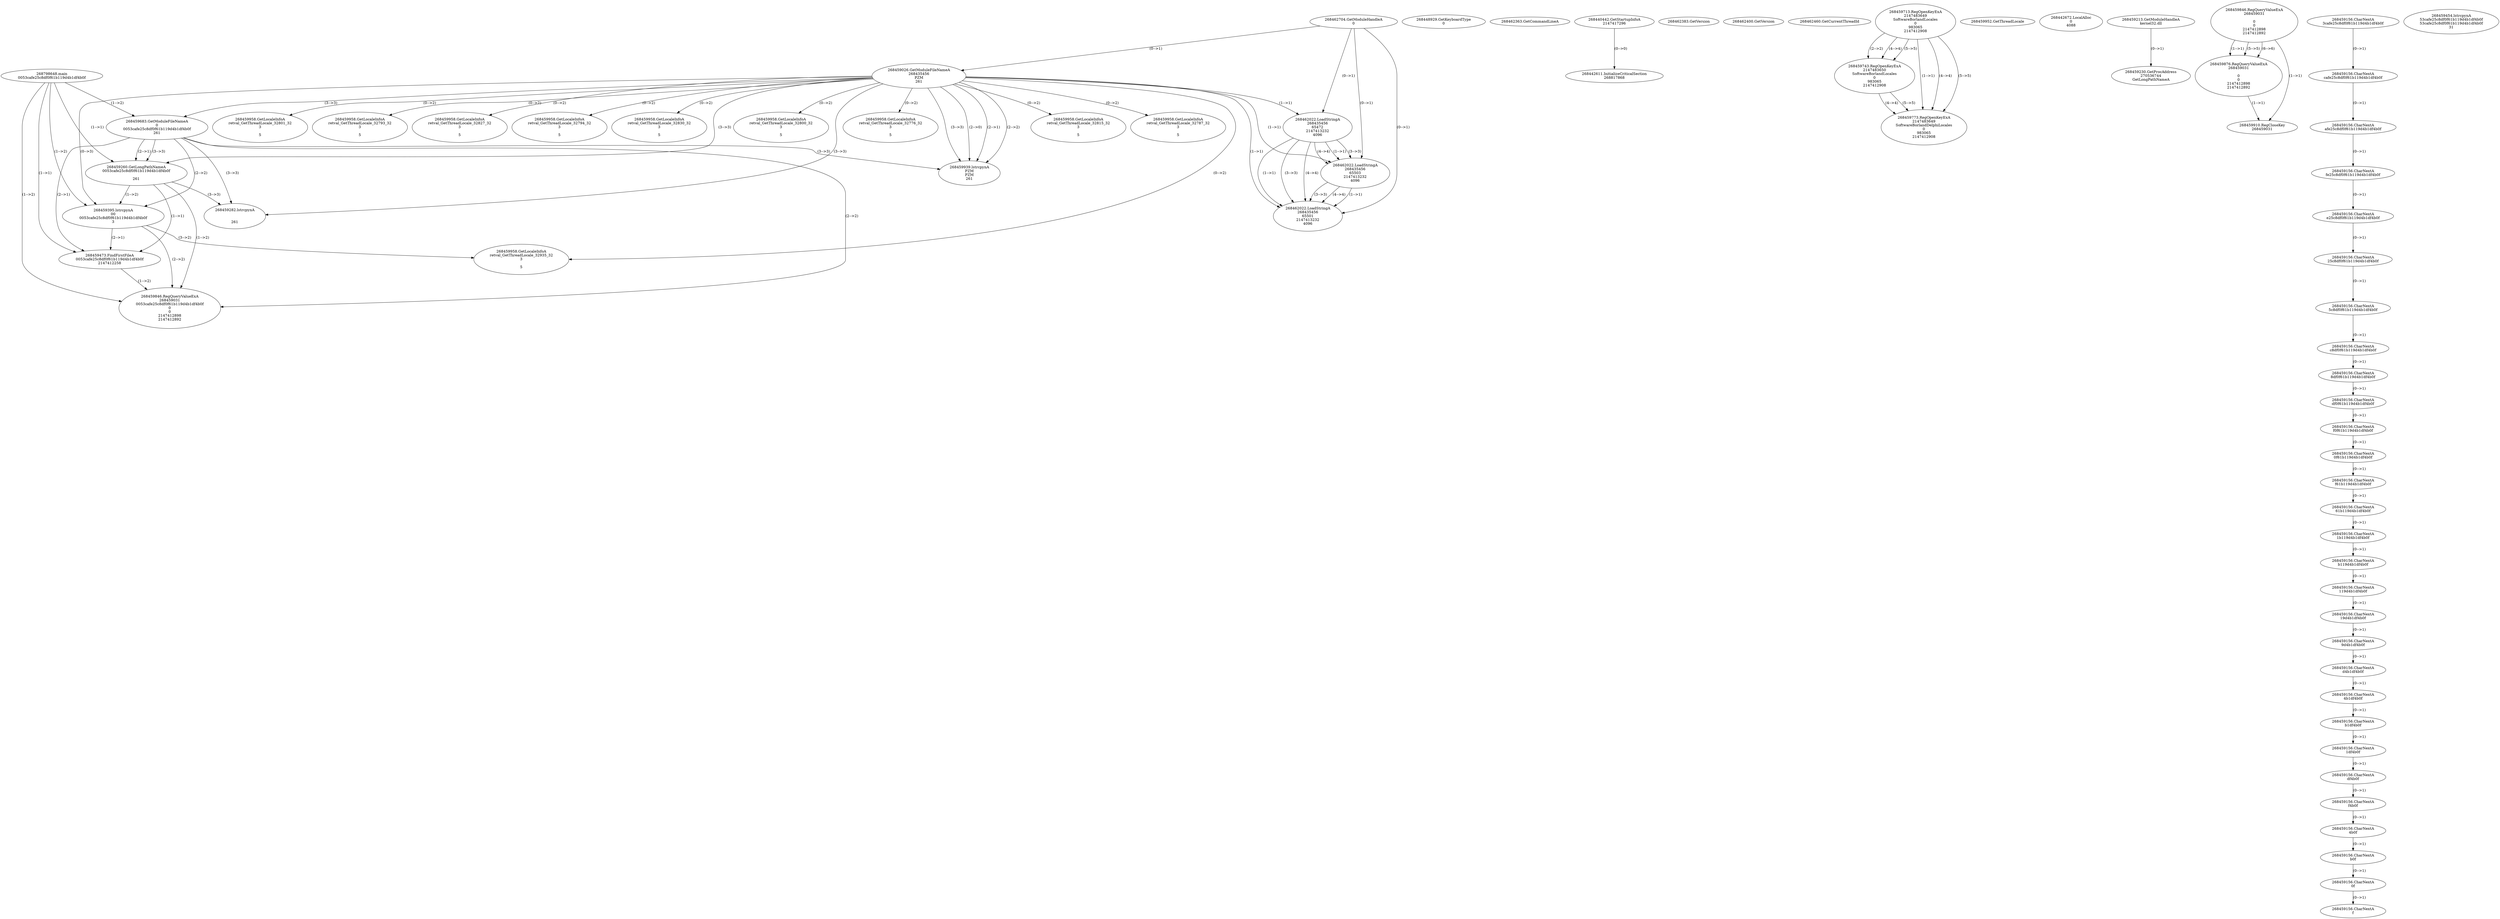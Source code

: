 // Global SCDG with merge call
digraph {
	0 [label="268798648.main
0053cafe25c8df0f61b119d4b1df4b0f"]
	1 [label="268462704.GetModuleHandleA
0"]
	2 [label="268448929.GetKeyboardType
0"]
	3 [label="268462363.GetCommandLineA
"]
	4 [label="268440442.GetStartupInfoA
2147417296"]
	5 [label="268462383.GetVersion
"]
	6 [label="268462400.GetVersion
"]
	7 [label="268462460.GetCurrentThreadId
"]
	8 [label="268459026.GetModuleFileNameA
268435456
PZM
261"]
	1 -> 8 [label="(0-->1)"]
	9 [label="268459683.GetModuleFileNameA
0
0053cafe25c8df0f61b119d4b1df4b0f
261"]
	0 -> 9 [label="(1-->2)"]
	8 -> 9 [label="(3-->3)"]
	10 [label="268459713.RegOpenKeyExA
2147483649
Software\Borland\Locales
0
983065
2147412908"]
	11 [label="268459743.RegOpenKeyExA
2147483650
Software\Borland\Locales
0
983065
2147412908"]
	10 -> 11 [label="(2-->2)"]
	10 -> 11 [label="(4-->4)"]
	10 -> 11 [label="(5-->5)"]
	12 [label="268459773.RegOpenKeyExA
2147483649
Software\Borland\Delphi\Locales
0
983065
2147412908"]
	10 -> 12 [label="(1-->1)"]
	10 -> 12 [label="(4-->4)"]
	11 -> 12 [label="(4-->4)"]
	10 -> 12 [label="(5-->5)"]
	11 -> 12 [label="(5-->5)"]
	13 [label="268459939.lstrcpynA
PZM
PZM
261"]
	8 -> 13 [label="(2-->1)"]
	8 -> 13 [label="(2-->2)"]
	8 -> 13 [label="(3-->3)"]
	9 -> 13 [label="(3-->3)"]
	8 -> 13 [label="(2-->0)"]
	14 [label="268459952.GetThreadLocale
"]
	15 [label="268459958.GetLocaleInfoA
retval_GetThreadLocale_32776_32
3

5"]
	8 -> 15 [label="(0-->2)"]
	16 [label="268462022.LoadStringA
268435456
65472
2147413232
4096"]
	1 -> 16 [label="(0-->1)"]
	8 -> 16 [label="(1-->1)"]
	17 [label="268462022.LoadStringA
268435456
65503
2147413232
4096"]
	1 -> 17 [label="(0-->1)"]
	8 -> 17 [label="(1-->1)"]
	16 -> 17 [label="(1-->1)"]
	16 -> 17 [label="(3-->3)"]
	16 -> 17 [label="(4-->4)"]
	18 [label="268442611.InitializeCriticalSection
268817868"]
	4 -> 18 [label="(0-->0)"]
	19 [label="268442672.LocalAlloc
0
4088"]
	20 [label="268459213.GetModuleHandleA
kernel32.dll"]
	21 [label="268459230.GetProcAddress
270536744
GetLongPathNameA"]
	20 -> 21 [label="(0-->1)"]
	22 [label="268459260.GetLongPathNameA
0053cafe25c8df0f61b119d4b1df4b0f

261"]
	0 -> 22 [label="(1-->1)"]
	9 -> 22 [label="(2-->1)"]
	8 -> 22 [label="(3-->3)"]
	9 -> 22 [label="(3-->3)"]
	23 [label="268459282.lstrcpynA


261"]
	8 -> 23 [label="(3-->3)"]
	9 -> 23 [label="(3-->3)"]
	22 -> 23 [label="(3-->3)"]
	24 [label="268459846.RegQueryValueExA
268459031

0
0
2147412898
2147412892"]
	25 [label="268459876.RegQueryValueExA
268459031

0
0
2147412898
2147412892"]
	24 -> 25 [label="(1-->1)"]
	24 -> 25 [label="(5-->5)"]
	24 -> 25 [label="(6-->6)"]
	26 [label="268459910.RegCloseKey
268459031"]
	24 -> 26 [label="(1-->1)"]
	25 -> 26 [label="(1-->1)"]
	27 [label="268459958.GetLocaleInfoA
retval_GetThreadLocale_32815_32
3

5"]
	8 -> 27 [label="(0-->2)"]
	28 [label="268459958.GetLocaleInfoA
retval_GetThreadLocale_32787_32
3

5"]
	8 -> 28 [label="(0-->2)"]
	29 [label="268459395.lstrcpynA
00
0053cafe25c8df0f61b119d4b1df4b0f
3"]
	0 -> 29 [label="(1-->2)"]
	9 -> 29 [label="(2-->2)"]
	22 -> 29 [label="(1-->2)"]
	8 -> 29 [label="(0-->3)"]
	30 [label="268459156.CharNextA
3cafe25c8df0f61b119d4b1df4b0f"]
	31 [label="268459156.CharNextA
cafe25c8df0f61b119d4b1df4b0f"]
	30 -> 31 [label="(0-->1)"]
	32 [label="268459156.CharNextA
afe25c8df0f61b119d4b1df4b0f"]
	31 -> 32 [label="(0-->1)"]
	33 [label="268459156.CharNextA
fe25c8df0f61b119d4b1df4b0f"]
	32 -> 33 [label="(0-->1)"]
	34 [label="268459156.CharNextA
e25c8df0f61b119d4b1df4b0f"]
	33 -> 34 [label="(0-->1)"]
	35 [label="268459156.CharNextA
25c8df0f61b119d4b1df4b0f"]
	34 -> 35 [label="(0-->1)"]
	36 [label="268459156.CharNextA
5c8df0f61b119d4b1df4b0f"]
	35 -> 36 [label="(0-->1)"]
	37 [label="268459156.CharNextA
c8df0f61b119d4b1df4b0f"]
	36 -> 37 [label="(0-->1)"]
	38 [label="268459156.CharNextA
8df0f61b119d4b1df4b0f"]
	37 -> 38 [label="(0-->1)"]
	39 [label="268459156.CharNextA
df0f61b119d4b1df4b0f"]
	38 -> 39 [label="(0-->1)"]
	40 [label="268459156.CharNextA
f0f61b119d4b1df4b0f"]
	39 -> 40 [label="(0-->1)"]
	41 [label="268459156.CharNextA
0f61b119d4b1df4b0f"]
	40 -> 41 [label="(0-->1)"]
	42 [label="268459156.CharNextA
f61b119d4b1df4b0f"]
	41 -> 42 [label="(0-->1)"]
	43 [label="268459156.CharNextA
61b119d4b1df4b0f"]
	42 -> 43 [label="(0-->1)"]
	44 [label="268459156.CharNextA
1b119d4b1df4b0f"]
	43 -> 44 [label="(0-->1)"]
	45 [label="268459156.CharNextA
b119d4b1df4b0f"]
	44 -> 45 [label="(0-->1)"]
	46 [label="268459156.CharNextA
119d4b1df4b0f"]
	45 -> 46 [label="(0-->1)"]
	47 [label="268459156.CharNextA
19d4b1df4b0f"]
	46 -> 47 [label="(0-->1)"]
	48 [label="268459156.CharNextA
9d4b1df4b0f"]
	47 -> 48 [label="(0-->1)"]
	49 [label="268459156.CharNextA
d4b1df4b0f"]
	48 -> 49 [label="(0-->1)"]
	50 [label="268459156.CharNextA
4b1df4b0f"]
	49 -> 50 [label="(0-->1)"]
	51 [label="268459156.CharNextA
b1df4b0f"]
	50 -> 51 [label="(0-->1)"]
	52 [label="268459156.CharNextA
1df4b0f"]
	51 -> 52 [label="(0-->1)"]
	53 [label="268459156.CharNextA
df4b0f"]
	52 -> 53 [label="(0-->1)"]
	54 [label="268459156.CharNextA
f4b0f"]
	53 -> 54 [label="(0-->1)"]
	55 [label="268459156.CharNextA
4b0f"]
	54 -> 55 [label="(0-->1)"]
	56 [label="268459156.CharNextA
b0f"]
	55 -> 56 [label="(0-->1)"]
	57 [label="268459156.CharNextA
0f"]
	56 -> 57 [label="(0-->1)"]
	58 [label="268459156.CharNextA
f"]
	57 -> 58 [label="(0-->1)"]
	59 [label="268459454.lstrcpynA
53cafe25c8df0f61b119d4b1df4b0f
53cafe25c8df0f61b119d4b1df4b0f
31"]
	60 [label="268459473.FindFirstFileA
0053cafe25c8df0f61b119d4b1df4b0f
2147412258"]
	0 -> 60 [label="(1-->1)"]
	9 -> 60 [label="(2-->1)"]
	22 -> 60 [label="(1-->1)"]
	29 -> 60 [label="(2-->1)"]
	61 [label="268459846.RegQueryValueExA
268459031
0053cafe25c8df0f61b119d4b1df4b0f
0
0
2147412898
2147412892"]
	0 -> 61 [label="(1-->2)"]
	9 -> 61 [label="(2-->2)"]
	22 -> 61 [label="(1-->2)"]
	29 -> 61 [label="(2-->2)"]
	60 -> 61 [label="(1-->2)"]
	62 [label="268459958.GetLocaleInfoA
retval_GetThreadLocale_32935_32
3

5"]
	8 -> 62 [label="(0-->2)"]
	29 -> 62 [label="(3-->2)"]
	63 [label="268462022.LoadStringA
268435456
65501
2147413232
4096"]
	1 -> 63 [label="(0-->1)"]
	8 -> 63 [label="(1-->1)"]
	16 -> 63 [label="(1-->1)"]
	17 -> 63 [label="(1-->1)"]
	16 -> 63 [label="(3-->3)"]
	17 -> 63 [label="(3-->3)"]
	16 -> 63 [label="(4-->4)"]
	17 -> 63 [label="(4-->4)"]
	64 [label="268459958.GetLocaleInfoA
retval_GetThreadLocale_32801_32
3

5"]
	8 -> 64 [label="(0-->2)"]
	65 [label="268459958.GetLocaleInfoA
retval_GetThreadLocale_32793_32
3

5"]
	8 -> 65 [label="(0-->2)"]
	66 [label="268459958.GetLocaleInfoA
retval_GetThreadLocale_32827_32
3

5"]
	8 -> 66 [label="(0-->2)"]
	67 [label="268459958.GetLocaleInfoA
retval_GetThreadLocale_32794_32
3

5"]
	8 -> 67 [label="(0-->2)"]
	68 [label="268459958.GetLocaleInfoA
retval_GetThreadLocale_32830_32
3

5"]
	8 -> 68 [label="(0-->2)"]
	69 [label="268459958.GetLocaleInfoA
retval_GetThreadLocale_32800_32
3

5"]
	8 -> 69 [label="(0-->2)"]
}
